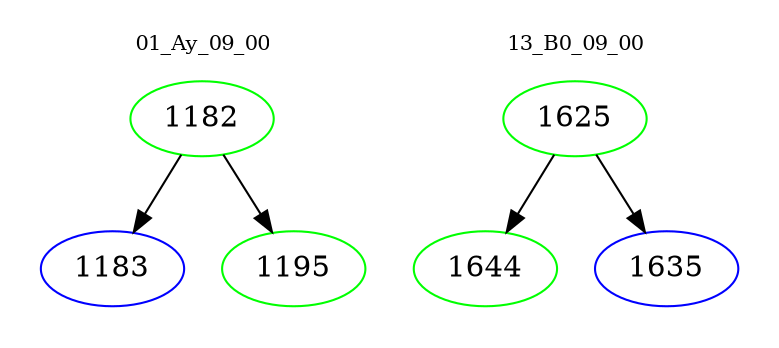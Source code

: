 digraph{
subgraph cluster_0 {
color = white
label = "01_Ay_09_00";
fontsize=10;
T0_1182 [label="1182", color="green"]
T0_1182 -> T0_1183 [color="black"]
T0_1183 [label="1183", color="blue"]
T0_1182 -> T0_1195 [color="black"]
T0_1195 [label="1195", color="green"]
}
subgraph cluster_1 {
color = white
label = "13_B0_09_00";
fontsize=10;
T1_1625 [label="1625", color="green"]
T1_1625 -> T1_1644 [color="black"]
T1_1644 [label="1644", color="green"]
T1_1625 -> T1_1635 [color="black"]
T1_1635 [label="1635", color="blue"]
}
}
